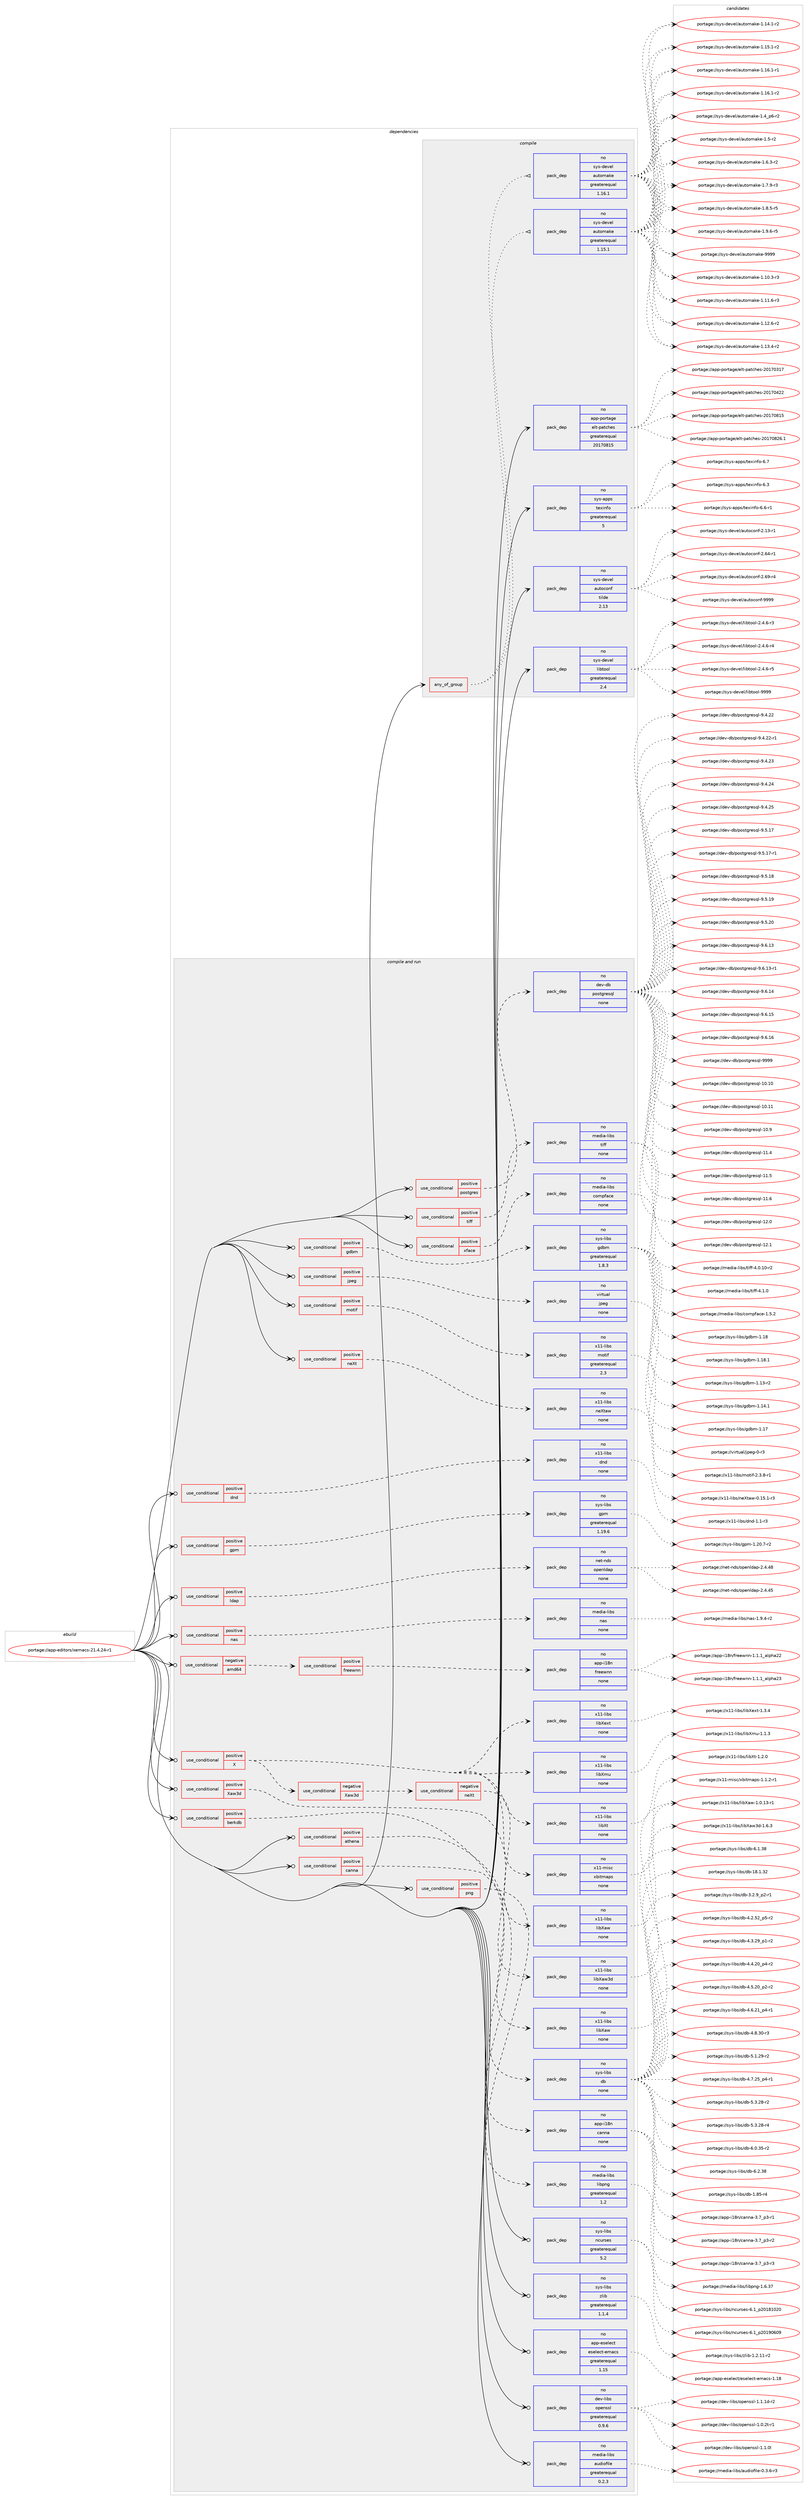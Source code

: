 digraph prolog {

# *************
# Graph options
# *************

newrank=true;
concentrate=true;
compound=true;
graph [rankdir=LR,fontname=Helvetica,fontsize=10,ranksep=1.5];#, ranksep=2.5, nodesep=0.2];
edge  [arrowhead=vee];
node  [fontname=Helvetica,fontsize=10];

# **********
# The ebuild
# **********

subgraph cluster_leftcol {
color=gray;
rank=same;
label=<<i>ebuild</i>>;
id [label="portage://app-editors/xemacs-21.4.24-r1", color=red, width=4, href="../app-editors/xemacs-21.4.24-r1.svg"];
}

# ****************
# The dependencies
# ****************

subgraph cluster_midcol {
color=gray;
label=<<i>dependencies</i>>;
subgraph cluster_compile {
fillcolor="#eeeeee";
style=filled;
label=<<i>compile</i>>;
subgraph any330 {
dependency18071 [label=<<TABLE BORDER="0" CELLBORDER="1" CELLSPACING="0" CELLPADDING="4"><TR><TD CELLPADDING="10">any_of_group</TD></TR></TABLE>>, shape=none, color=red];subgraph pack13273 {
dependency18072 [label=<<TABLE BORDER="0" CELLBORDER="1" CELLSPACING="0" CELLPADDING="4" WIDTH="220"><TR><TD ROWSPAN="6" CELLPADDING="30">pack_dep</TD></TR><TR><TD WIDTH="110">no</TD></TR><TR><TD>sys-devel</TD></TR><TR><TD>automake</TD></TR><TR><TD>greaterequal</TD></TR><TR><TD>1.16.1</TD></TR></TABLE>>, shape=none, color=blue];
}
dependency18071:e -> dependency18072:w [weight=20,style="dotted",arrowhead="oinv"];
subgraph pack13274 {
dependency18073 [label=<<TABLE BORDER="0" CELLBORDER="1" CELLSPACING="0" CELLPADDING="4" WIDTH="220"><TR><TD ROWSPAN="6" CELLPADDING="30">pack_dep</TD></TR><TR><TD WIDTH="110">no</TD></TR><TR><TD>sys-devel</TD></TR><TR><TD>automake</TD></TR><TR><TD>greaterequal</TD></TR><TR><TD>1.15.1</TD></TR></TABLE>>, shape=none, color=blue];
}
dependency18071:e -> dependency18073:w [weight=20,style="dotted",arrowhead="oinv"];
}
id:e -> dependency18071:w [weight=20,style="solid",arrowhead="vee"];
subgraph pack13275 {
dependency18074 [label=<<TABLE BORDER="0" CELLBORDER="1" CELLSPACING="0" CELLPADDING="4" WIDTH="220"><TR><TD ROWSPAN="6" CELLPADDING="30">pack_dep</TD></TR><TR><TD WIDTH="110">no</TD></TR><TR><TD>app-portage</TD></TR><TR><TD>elt-patches</TD></TR><TR><TD>greaterequal</TD></TR><TR><TD>20170815</TD></TR></TABLE>>, shape=none, color=blue];
}
id:e -> dependency18074:w [weight=20,style="solid",arrowhead="vee"];
subgraph pack13276 {
dependency18075 [label=<<TABLE BORDER="0" CELLBORDER="1" CELLSPACING="0" CELLPADDING="4" WIDTH="220"><TR><TD ROWSPAN="6" CELLPADDING="30">pack_dep</TD></TR><TR><TD WIDTH="110">no</TD></TR><TR><TD>sys-apps</TD></TR><TR><TD>texinfo</TD></TR><TR><TD>greaterequal</TD></TR><TR><TD>5</TD></TR></TABLE>>, shape=none, color=blue];
}
id:e -> dependency18075:w [weight=20,style="solid",arrowhead="vee"];
subgraph pack13277 {
dependency18076 [label=<<TABLE BORDER="0" CELLBORDER="1" CELLSPACING="0" CELLPADDING="4" WIDTH="220"><TR><TD ROWSPAN="6" CELLPADDING="30">pack_dep</TD></TR><TR><TD WIDTH="110">no</TD></TR><TR><TD>sys-devel</TD></TR><TR><TD>autoconf</TD></TR><TR><TD>tilde</TD></TR><TR><TD>2.13</TD></TR></TABLE>>, shape=none, color=blue];
}
id:e -> dependency18076:w [weight=20,style="solid",arrowhead="vee"];
subgraph pack13278 {
dependency18077 [label=<<TABLE BORDER="0" CELLBORDER="1" CELLSPACING="0" CELLPADDING="4" WIDTH="220"><TR><TD ROWSPAN="6" CELLPADDING="30">pack_dep</TD></TR><TR><TD WIDTH="110">no</TD></TR><TR><TD>sys-devel</TD></TR><TR><TD>libtool</TD></TR><TR><TD>greaterequal</TD></TR><TR><TD>2.4</TD></TR></TABLE>>, shape=none, color=blue];
}
id:e -> dependency18077:w [weight=20,style="solid",arrowhead="vee"];
}
subgraph cluster_compileandrun {
fillcolor="#eeeeee";
style=filled;
label=<<i>compile and run</i>>;
subgraph cond4462 {
dependency18078 [label=<<TABLE BORDER="0" CELLBORDER="1" CELLSPACING="0" CELLPADDING="4"><TR><TD ROWSPAN="3" CELLPADDING="10">use_conditional</TD></TR><TR><TD>negative</TD></TR><TR><TD>amd64</TD></TR></TABLE>>, shape=none, color=red];
subgraph cond4463 {
dependency18079 [label=<<TABLE BORDER="0" CELLBORDER="1" CELLSPACING="0" CELLPADDING="4"><TR><TD ROWSPAN="3" CELLPADDING="10">use_conditional</TD></TR><TR><TD>positive</TD></TR><TR><TD>freewnn</TD></TR></TABLE>>, shape=none, color=red];
subgraph pack13279 {
dependency18080 [label=<<TABLE BORDER="0" CELLBORDER="1" CELLSPACING="0" CELLPADDING="4" WIDTH="220"><TR><TD ROWSPAN="6" CELLPADDING="30">pack_dep</TD></TR><TR><TD WIDTH="110">no</TD></TR><TR><TD>app-i18n</TD></TR><TR><TD>freewnn</TD></TR><TR><TD>none</TD></TR><TR><TD></TD></TR></TABLE>>, shape=none, color=blue];
}
dependency18079:e -> dependency18080:w [weight=20,style="dashed",arrowhead="vee"];
}
dependency18078:e -> dependency18079:w [weight=20,style="dashed",arrowhead="vee"];
}
id:e -> dependency18078:w [weight=20,style="solid",arrowhead="odotvee"];
subgraph cond4464 {
dependency18081 [label=<<TABLE BORDER="0" CELLBORDER="1" CELLSPACING="0" CELLPADDING="4"><TR><TD ROWSPAN="3" CELLPADDING="10">use_conditional</TD></TR><TR><TD>positive</TD></TR><TR><TD>X</TD></TR></TABLE>>, shape=none, color=red];
subgraph pack13280 {
dependency18082 [label=<<TABLE BORDER="0" CELLBORDER="1" CELLSPACING="0" CELLPADDING="4" WIDTH="220"><TR><TD ROWSPAN="6" CELLPADDING="30">pack_dep</TD></TR><TR><TD WIDTH="110">no</TD></TR><TR><TD>x11-libs</TD></TR><TR><TD>libXt</TD></TR><TR><TD>none</TD></TR><TR><TD></TD></TR></TABLE>>, shape=none, color=blue];
}
dependency18081:e -> dependency18082:w [weight=20,style="dashed",arrowhead="vee"];
subgraph pack13281 {
dependency18083 [label=<<TABLE BORDER="0" CELLBORDER="1" CELLSPACING="0" CELLPADDING="4" WIDTH="220"><TR><TD ROWSPAN="6" CELLPADDING="30">pack_dep</TD></TR><TR><TD WIDTH="110">no</TD></TR><TR><TD>x11-libs</TD></TR><TR><TD>libXmu</TD></TR><TR><TD>none</TD></TR><TR><TD></TD></TR></TABLE>>, shape=none, color=blue];
}
dependency18081:e -> dependency18083:w [weight=20,style="dashed",arrowhead="vee"];
subgraph pack13282 {
dependency18084 [label=<<TABLE BORDER="0" CELLBORDER="1" CELLSPACING="0" CELLPADDING="4" WIDTH="220"><TR><TD ROWSPAN="6" CELLPADDING="30">pack_dep</TD></TR><TR><TD WIDTH="110">no</TD></TR><TR><TD>x11-libs</TD></TR><TR><TD>libXext</TD></TR><TR><TD>none</TD></TR><TR><TD></TD></TR></TABLE>>, shape=none, color=blue];
}
dependency18081:e -> dependency18084:w [weight=20,style="dashed",arrowhead="vee"];
subgraph pack13283 {
dependency18085 [label=<<TABLE BORDER="0" CELLBORDER="1" CELLSPACING="0" CELLPADDING="4" WIDTH="220"><TR><TD ROWSPAN="6" CELLPADDING="30">pack_dep</TD></TR><TR><TD WIDTH="110">no</TD></TR><TR><TD>x11-misc</TD></TR><TR><TD>xbitmaps</TD></TR><TR><TD>none</TD></TR><TR><TD></TD></TR></TABLE>>, shape=none, color=blue];
}
dependency18081:e -> dependency18085:w [weight=20,style="dashed",arrowhead="vee"];
subgraph cond4465 {
dependency18086 [label=<<TABLE BORDER="0" CELLBORDER="1" CELLSPACING="0" CELLPADDING="4"><TR><TD ROWSPAN="3" CELLPADDING="10">use_conditional</TD></TR><TR><TD>negative</TD></TR><TR><TD>Xaw3d</TD></TR></TABLE>>, shape=none, color=red];
subgraph cond4466 {
dependency18087 [label=<<TABLE BORDER="0" CELLBORDER="1" CELLSPACING="0" CELLPADDING="4"><TR><TD ROWSPAN="3" CELLPADDING="10">use_conditional</TD></TR><TR><TD>negative</TD></TR><TR><TD>neXt</TD></TR></TABLE>>, shape=none, color=red];
subgraph pack13284 {
dependency18088 [label=<<TABLE BORDER="0" CELLBORDER="1" CELLSPACING="0" CELLPADDING="4" WIDTH="220"><TR><TD ROWSPAN="6" CELLPADDING="30">pack_dep</TD></TR><TR><TD WIDTH="110">no</TD></TR><TR><TD>x11-libs</TD></TR><TR><TD>libXaw</TD></TR><TR><TD>none</TD></TR><TR><TD></TD></TR></TABLE>>, shape=none, color=blue];
}
dependency18087:e -> dependency18088:w [weight=20,style="dashed",arrowhead="vee"];
}
dependency18086:e -> dependency18087:w [weight=20,style="dashed",arrowhead="vee"];
}
dependency18081:e -> dependency18086:w [weight=20,style="dashed",arrowhead="vee"];
}
id:e -> dependency18081:w [weight=20,style="solid",arrowhead="odotvee"];
subgraph cond4467 {
dependency18089 [label=<<TABLE BORDER="0" CELLBORDER="1" CELLSPACING="0" CELLPADDING="4"><TR><TD ROWSPAN="3" CELLPADDING="10">use_conditional</TD></TR><TR><TD>positive</TD></TR><TR><TD>Xaw3d</TD></TR></TABLE>>, shape=none, color=red];
subgraph pack13285 {
dependency18090 [label=<<TABLE BORDER="0" CELLBORDER="1" CELLSPACING="0" CELLPADDING="4" WIDTH="220"><TR><TD ROWSPAN="6" CELLPADDING="30">pack_dep</TD></TR><TR><TD WIDTH="110">no</TD></TR><TR><TD>x11-libs</TD></TR><TR><TD>libXaw3d</TD></TR><TR><TD>none</TD></TR><TR><TD></TD></TR></TABLE>>, shape=none, color=blue];
}
dependency18089:e -> dependency18090:w [weight=20,style="dashed",arrowhead="vee"];
}
id:e -> dependency18089:w [weight=20,style="solid",arrowhead="odotvee"];
subgraph cond4468 {
dependency18091 [label=<<TABLE BORDER="0" CELLBORDER="1" CELLSPACING="0" CELLPADDING="4"><TR><TD ROWSPAN="3" CELLPADDING="10">use_conditional</TD></TR><TR><TD>positive</TD></TR><TR><TD>athena</TD></TR></TABLE>>, shape=none, color=red];
subgraph pack13286 {
dependency18092 [label=<<TABLE BORDER="0" CELLBORDER="1" CELLSPACING="0" CELLPADDING="4" WIDTH="220"><TR><TD ROWSPAN="6" CELLPADDING="30">pack_dep</TD></TR><TR><TD WIDTH="110">no</TD></TR><TR><TD>x11-libs</TD></TR><TR><TD>libXaw</TD></TR><TR><TD>none</TD></TR><TR><TD></TD></TR></TABLE>>, shape=none, color=blue];
}
dependency18091:e -> dependency18092:w [weight=20,style="dashed",arrowhead="vee"];
}
id:e -> dependency18091:w [weight=20,style="solid",arrowhead="odotvee"];
subgraph cond4469 {
dependency18093 [label=<<TABLE BORDER="0" CELLBORDER="1" CELLSPACING="0" CELLPADDING="4"><TR><TD ROWSPAN="3" CELLPADDING="10">use_conditional</TD></TR><TR><TD>positive</TD></TR><TR><TD>berkdb</TD></TR></TABLE>>, shape=none, color=red];
subgraph pack13287 {
dependency18094 [label=<<TABLE BORDER="0" CELLBORDER="1" CELLSPACING="0" CELLPADDING="4" WIDTH="220"><TR><TD ROWSPAN="6" CELLPADDING="30">pack_dep</TD></TR><TR><TD WIDTH="110">no</TD></TR><TR><TD>sys-libs</TD></TR><TR><TD>db</TD></TR><TR><TD>none</TD></TR><TR><TD></TD></TR></TABLE>>, shape=none, color=blue];
}
dependency18093:e -> dependency18094:w [weight=20,style="dashed",arrowhead="vee"];
}
id:e -> dependency18093:w [weight=20,style="solid",arrowhead="odotvee"];
subgraph cond4470 {
dependency18095 [label=<<TABLE BORDER="0" CELLBORDER="1" CELLSPACING="0" CELLPADDING="4"><TR><TD ROWSPAN="3" CELLPADDING="10">use_conditional</TD></TR><TR><TD>positive</TD></TR><TR><TD>canna</TD></TR></TABLE>>, shape=none, color=red];
subgraph pack13288 {
dependency18096 [label=<<TABLE BORDER="0" CELLBORDER="1" CELLSPACING="0" CELLPADDING="4" WIDTH="220"><TR><TD ROWSPAN="6" CELLPADDING="30">pack_dep</TD></TR><TR><TD WIDTH="110">no</TD></TR><TR><TD>app-i18n</TD></TR><TR><TD>canna</TD></TR><TR><TD>none</TD></TR><TR><TD></TD></TR></TABLE>>, shape=none, color=blue];
}
dependency18095:e -> dependency18096:w [weight=20,style="dashed",arrowhead="vee"];
}
id:e -> dependency18095:w [weight=20,style="solid",arrowhead="odotvee"];
subgraph cond4471 {
dependency18097 [label=<<TABLE BORDER="0" CELLBORDER="1" CELLSPACING="0" CELLPADDING="4"><TR><TD ROWSPAN="3" CELLPADDING="10">use_conditional</TD></TR><TR><TD>positive</TD></TR><TR><TD>dnd</TD></TR></TABLE>>, shape=none, color=red];
subgraph pack13289 {
dependency18098 [label=<<TABLE BORDER="0" CELLBORDER="1" CELLSPACING="0" CELLPADDING="4" WIDTH="220"><TR><TD ROWSPAN="6" CELLPADDING="30">pack_dep</TD></TR><TR><TD WIDTH="110">no</TD></TR><TR><TD>x11-libs</TD></TR><TR><TD>dnd</TD></TR><TR><TD>none</TD></TR><TR><TD></TD></TR></TABLE>>, shape=none, color=blue];
}
dependency18097:e -> dependency18098:w [weight=20,style="dashed",arrowhead="vee"];
}
id:e -> dependency18097:w [weight=20,style="solid",arrowhead="odotvee"];
subgraph cond4472 {
dependency18099 [label=<<TABLE BORDER="0" CELLBORDER="1" CELLSPACING="0" CELLPADDING="4"><TR><TD ROWSPAN="3" CELLPADDING="10">use_conditional</TD></TR><TR><TD>positive</TD></TR><TR><TD>gdbm</TD></TR></TABLE>>, shape=none, color=red];
subgraph pack13290 {
dependency18100 [label=<<TABLE BORDER="0" CELLBORDER="1" CELLSPACING="0" CELLPADDING="4" WIDTH="220"><TR><TD ROWSPAN="6" CELLPADDING="30">pack_dep</TD></TR><TR><TD WIDTH="110">no</TD></TR><TR><TD>sys-libs</TD></TR><TR><TD>gdbm</TD></TR><TR><TD>greaterequal</TD></TR><TR><TD>1.8.3</TD></TR></TABLE>>, shape=none, color=blue];
}
dependency18099:e -> dependency18100:w [weight=20,style="dashed",arrowhead="vee"];
}
id:e -> dependency18099:w [weight=20,style="solid",arrowhead="odotvee"];
subgraph cond4473 {
dependency18101 [label=<<TABLE BORDER="0" CELLBORDER="1" CELLSPACING="0" CELLPADDING="4"><TR><TD ROWSPAN="3" CELLPADDING="10">use_conditional</TD></TR><TR><TD>positive</TD></TR><TR><TD>gpm</TD></TR></TABLE>>, shape=none, color=red];
subgraph pack13291 {
dependency18102 [label=<<TABLE BORDER="0" CELLBORDER="1" CELLSPACING="0" CELLPADDING="4" WIDTH="220"><TR><TD ROWSPAN="6" CELLPADDING="30">pack_dep</TD></TR><TR><TD WIDTH="110">no</TD></TR><TR><TD>sys-libs</TD></TR><TR><TD>gpm</TD></TR><TR><TD>greaterequal</TD></TR><TR><TD>1.19.6</TD></TR></TABLE>>, shape=none, color=blue];
}
dependency18101:e -> dependency18102:w [weight=20,style="dashed",arrowhead="vee"];
}
id:e -> dependency18101:w [weight=20,style="solid",arrowhead="odotvee"];
subgraph cond4474 {
dependency18103 [label=<<TABLE BORDER="0" CELLBORDER="1" CELLSPACING="0" CELLPADDING="4"><TR><TD ROWSPAN="3" CELLPADDING="10">use_conditional</TD></TR><TR><TD>positive</TD></TR><TR><TD>jpeg</TD></TR></TABLE>>, shape=none, color=red];
subgraph pack13292 {
dependency18104 [label=<<TABLE BORDER="0" CELLBORDER="1" CELLSPACING="0" CELLPADDING="4" WIDTH="220"><TR><TD ROWSPAN="6" CELLPADDING="30">pack_dep</TD></TR><TR><TD WIDTH="110">no</TD></TR><TR><TD>virtual</TD></TR><TR><TD>jpeg</TD></TR><TR><TD>none</TD></TR><TR><TD></TD></TR></TABLE>>, shape=none, color=blue];
}
dependency18103:e -> dependency18104:w [weight=20,style="dashed",arrowhead="vee"];
}
id:e -> dependency18103:w [weight=20,style="solid",arrowhead="odotvee"];
subgraph cond4475 {
dependency18105 [label=<<TABLE BORDER="0" CELLBORDER="1" CELLSPACING="0" CELLPADDING="4"><TR><TD ROWSPAN="3" CELLPADDING="10">use_conditional</TD></TR><TR><TD>positive</TD></TR><TR><TD>ldap</TD></TR></TABLE>>, shape=none, color=red];
subgraph pack13293 {
dependency18106 [label=<<TABLE BORDER="0" CELLBORDER="1" CELLSPACING="0" CELLPADDING="4" WIDTH="220"><TR><TD ROWSPAN="6" CELLPADDING="30">pack_dep</TD></TR><TR><TD WIDTH="110">no</TD></TR><TR><TD>net-nds</TD></TR><TR><TD>openldap</TD></TR><TR><TD>none</TD></TR><TR><TD></TD></TR></TABLE>>, shape=none, color=blue];
}
dependency18105:e -> dependency18106:w [weight=20,style="dashed",arrowhead="vee"];
}
id:e -> dependency18105:w [weight=20,style="solid",arrowhead="odotvee"];
subgraph cond4476 {
dependency18107 [label=<<TABLE BORDER="0" CELLBORDER="1" CELLSPACING="0" CELLPADDING="4"><TR><TD ROWSPAN="3" CELLPADDING="10">use_conditional</TD></TR><TR><TD>positive</TD></TR><TR><TD>motif</TD></TR></TABLE>>, shape=none, color=red];
subgraph pack13294 {
dependency18108 [label=<<TABLE BORDER="0" CELLBORDER="1" CELLSPACING="0" CELLPADDING="4" WIDTH="220"><TR><TD ROWSPAN="6" CELLPADDING="30">pack_dep</TD></TR><TR><TD WIDTH="110">no</TD></TR><TR><TD>x11-libs</TD></TR><TR><TD>motif</TD></TR><TR><TD>greaterequal</TD></TR><TR><TD>2.3</TD></TR></TABLE>>, shape=none, color=blue];
}
dependency18107:e -> dependency18108:w [weight=20,style="dashed",arrowhead="vee"];
}
id:e -> dependency18107:w [weight=20,style="solid",arrowhead="odotvee"];
subgraph cond4477 {
dependency18109 [label=<<TABLE BORDER="0" CELLBORDER="1" CELLSPACING="0" CELLPADDING="4"><TR><TD ROWSPAN="3" CELLPADDING="10">use_conditional</TD></TR><TR><TD>positive</TD></TR><TR><TD>nas</TD></TR></TABLE>>, shape=none, color=red];
subgraph pack13295 {
dependency18110 [label=<<TABLE BORDER="0" CELLBORDER="1" CELLSPACING="0" CELLPADDING="4" WIDTH="220"><TR><TD ROWSPAN="6" CELLPADDING="30">pack_dep</TD></TR><TR><TD WIDTH="110">no</TD></TR><TR><TD>media-libs</TD></TR><TR><TD>nas</TD></TR><TR><TD>none</TD></TR><TR><TD></TD></TR></TABLE>>, shape=none, color=blue];
}
dependency18109:e -> dependency18110:w [weight=20,style="dashed",arrowhead="vee"];
}
id:e -> dependency18109:w [weight=20,style="solid",arrowhead="odotvee"];
subgraph cond4478 {
dependency18111 [label=<<TABLE BORDER="0" CELLBORDER="1" CELLSPACING="0" CELLPADDING="4"><TR><TD ROWSPAN="3" CELLPADDING="10">use_conditional</TD></TR><TR><TD>positive</TD></TR><TR><TD>neXt</TD></TR></TABLE>>, shape=none, color=red];
subgraph pack13296 {
dependency18112 [label=<<TABLE BORDER="0" CELLBORDER="1" CELLSPACING="0" CELLPADDING="4" WIDTH="220"><TR><TD ROWSPAN="6" CELLPADDING="30">pack_dep</TD></TR><TR><TD WIDTH="110">no</TD></TR><TR><TD>x11-libs</TD></TR><TR><TD>neXtaw</TD></TR><TR><TD>none</TD></TR><TR><TD></TD></TR></TABLE>>, shape=none, color=blue];
}
dependency18111:e -> dependency18112:w [weight=20,style="dashed",arrowhead="vee"];
}
id:e -> dependency18111:w [weight=20,style="solid",arrowhead="odotvee"];
subgraph cond4479 {
dependency18113 [label=<<TABLE BORDER="0" CELLBORDER="1" CELLSPACING="0" CELLPADDING="4"><TR><TD ROWSPAN="3" CELLPADDING="10">use_conditional</TD></TR><TR><TD>positive</TD></TR><TR><TD>png</TD></TR></TABLE>>, shape=none, color=red];
subgraph pack13297 {
dependency18114 [label=<<TABLE BORDER="0" CELLBORDER="1" CELLSPACING="0" CELLPADDING="4" WIDTH="220"><TR><TD ROWSPAN="6" CELLPADDING="30">pack_dep</TD></TR><TR><TD WIDTH="110">no</TD></TR><TR><TD>media-libs</TD></TR><TR><TD>libpng</TD></TR><TR><TD>greaterequal</TD></TR><TR><TD>1.2</TD></TR></TABLE>>, shape=none, color=blue];
}
dependency18113:e -> dependency18114:w [weight=20,style="dashed",arrowhead="vee"];
}
id:e -> dependency18113:w [weight=20,style="solid",arrowhead="odotvee"];
subgraph cond4480 {
dependency18115 [label=<<TABLE BORDER="0" CELLBORDER="1" CELLSPACING="0" CELLPADDING="4"><TR><TD ROWSPAN="3" CELLPADDING="10">use_conditional</TD></TR><TR><TD>positive</TD></TR><TR><TD>postgres</TD></TR></TABLE>>, shape=none, color=red];
subgraph pack13298 {
dependency18116 [label=<<TABLE BORDER="0" CELLBORDER="1" CELLSPACING="0" CELLPADDING="4" WIDTH="220"><TR><TD ROWSPAN="6" CELLPADDING="30">pack_dep</TD></TR><TR><TD WIDTH="110">no</TD></TR><TR><TD>dev-db</TD></TR><TR><TD>postgresql</TD></TR><TR><TD>none</TD></TR><TR><TD></TD></TR></TABLE>>, shape=none, color=blue];
}
dependency18115:e -> dependency18116:w [weight=20,style="dashed",arrowhead="vee"];
}
id:e -> dependency18115:w [weight=20,style="solid",arrowhead="odotvee"];
subgraph cond4481 {
dependency18117 [label=<<TABLE BORDER="0" CELLBORDER="1" CELLSPACING="0" CELLPADDING="4"><TR><TD ROWSPAN="3" CELLPADDING="10">use_conditional</TD></TR><TR><TD>positive</TD></TR><TR><TD>tiff</TD></TR></TABLE>>, shape=none, color=red];
subgraph pack13299 {
dependency18118 [label=<<TABLE BORDER="0" CELLBORDER="1" CELLSPACING="0" CELLPADDING="4" WIDTH="220"><TR><TD ROWSPAN="6" CELLPADDING="30">pack_dep</TD></TR><TR><TD WIDTH="110">no</TD></TR><TR><TD>media-libs</TD></TR><TR><TD>tiff</TD></TR><TR><TD>none</TD></TR><TR><TD></TD></TR></TABLE>>, shape=none, color=blue];
}
dependency18117:e -> dependency18118:w [weight=20,style="dashed",arrowhead="vee"];
}
id:e -> dependency18117:w [weight=20,style="solid",arrowhead="odotvee"];
subgraph cond4482 {
dependency18119 [label=<<TABLE BORDER="0" CELLBORDER="1" CELLSPACING="0" CELLPADDING="4"><TR><TD ROWSPAN="3" CELLPADDING="10">use_conditional</TD></TR><TR><TD>positive</TD></TR><TR><TD>xface</TD></TR></TABLE>>, shape=none, color=red];
subgraph pack13300 {
dependency18120 [label=<<TABLE BORDER="0" CELLBORDER="1" CELLSPACING="0" CELLPADDING="4" WIDTH="220"><TR><TD ROWSPAN="6" CELLPADDING="30">pack_dep</TD></TR><TR><TD WIDTH="110">no</TD></TR><TR><TD>media-libs</TD></TR><TR><TD>compface</TD></TR><TR><TD>none</TD></TR><TR><TD></TD></TR></TABLE>>, shape=none, color=blue];
}
dependency18119:e -> dependency18120:w [weight=20,style="dashed",arrowhead="vee"];
}
id:e -> dependency18119:w [weight=20,style="solid",arrowhead="odotvee"];
subgraph pack13301 {
dependency18121 [label=<<TABLE BORDER="0" CELLBORDER="1" CELLSPACING="0" CELLPADDING="4" WIDTH="220"><TR><TD ROWSPAN="6" CELLPADDING="30">pack_dep</TD></TR><TR><TD WIDTH="110">no</TD></TR><TR><TD>app-eselect</TD></TR><TR><TD>eselect-emacs</TD></TR><TR><TD>greaterequal</TD></TR><TR><TD>1.15</TD></TR></TABLE>>, shape=none, color=blue];
}
id:e -> dependency18121:w [weight=20,style="solid",arrowhead="odotvee"];
subgraph pack13302 {
dependency18122 [label=<<TABLE BORDER="0" CELLBORDER="1" CELLSPACING="0" CELLPADDING="4" WIDTH="220"><TR><TD ROWSPAN="6" CELLPADDING="30">pack_dep</TD></TR><TR><TD WIDTH="110">no</TD></TR><TR><TD>dev-libs</TD></TR><TR><TD>openssl</TD></TR><TR><TD>greaterequal</TD></TR><TR><TD>0.9.6</TD></TR></TABLE>>, shape=none, color=blue];
}
id:e -> dependency18122:w [weight=20,style="solid",arrowhead="odotvee"];
subgraph pack13303 {
dependency18123 [label=<<TABLE BORDER="0" CELLBORDER="1" CELLSPACING="0" CELLPADDING="4" WIDTH="220"><TR><TD ROWSPAN="6" CELLPADDING="30">pack_dep</TD></TR><TR><TD WIDTH="110">no</TD></TR><TR><TD>media-libs</TD></TR><TR><TD>audiofile</TD></TR><TR><TD>greaterequal</TD></TR><TR><TD>0.2.3</TD></TR></TABLE>>, shape=none, color=blue];
}
id:e -> dependency18123:w [weight=20,style="solid",arrowhead="odotvee"];
subgraph pack13304 {
dependency18124 [label=<<TABLE BORDER="0" CELLBORDER="1" CELLSPACING="0" CELLPADDING="4" WIDTH="220"><TR><TD ROWSPAN="6" CELLPADDING="30">pack_dep</TD></TR><TR><TD WIDTH="110">no</TD></TR><TR><TD>sys-libs</TD></TR><TR><TD>ncurses</TD></TR><TR><TD>greaterequal</TD></TR><TR><TD>5.2</TD></TR></TABLE>>, shape=none, color=blue];
}
id:e -> dependency18124:w [weight=20,style="solid",arrowhead="odotvee"];
subgraph pack13305 {
dependency18125 [label=<<TABLE BORDER="0" CELLBORDER="1" CELLSPACING="0" CELLPADDING="4" WIDTH="220"><TR><TD ROWSPAN="6" CELLPADDING="30">pack_dep</TD></TR><TR><TD WIDTH="110">no</TD></TR><TR><TD>sys-libs</TD></TR><TR><TD>zlib</TD></TR><TR><TD>greaterequal</TD></TR><TR><TD>1.1.4</TD></TR></TABLE>>, shape=none, color=blue];
}
id:e -> dependency18125:w [weight=20,style="solid",arrowhead="odotvee"];
}
subgraph cluster_run {
fillcolor="#eeeeee";
style=filled;
label=<<i>run</i>>;
}
}

# **************
# The candidates
# **************

subgraph cluster_choices {
rank=same;
color=gray;
label=<<i>candidates</i>>;

subgraph choice13273 {
color=black;
nodesep=1;
choiceportage11512111545100101118101108479711711611110997107101454946494846514511451 [label="portage://sys-devel/automake-1.10.3-r3", color=red, width=4,href="../sys-devel/automake-1.10.3-r3.svg"];
choiceportage11512111545100101118101108479711711611110997107101454946494946544511451 [label="portage://sys-devel/automake-1.11.6-r3", color=red, width=4,href="../sys-devel/automake-1.11.6-r3.svg"];
choiceportage11512111545100101118101108479711711611110997107101454946495046544511450 [label="portage://sys-devel/automake-1.12.6-r2", color=red, width=4,href="../sys-devel/automake-1.12.6-r2.svg"];
choiceportage11512111545100101118101108479711711611110997107101454946495146524511450 [label="portage://sys-devel/automake-1.13.4-r2", color=red, width=4,href="../sys-devel/automake-1.13.4-r2.svg"];
choiceportage11512111545100101118101108479711711611110997107101454946495246494511450 [label="portage://sys-devel/automake-1.14.1-r2", color=red, width=4,href="../sys-devel/automake-1.14.1-r2.svg"];
choiceportage11512111545100101118101108479711711611110997107101454946495346494511450 [label="portage://sys-devel/automake-1.15.1-r2", color=red, width=4,href="../sys-devel/automake-1.15.1-r2.svg"];
choiceportage11512111545100101118101108479711711611110997107101454946495446494511449 [label="portage://sys-devel/automake-1.16.1-r1", color=red, width=4,href="../sys-devel/automake-1.16.1-r1.svg"];
choiceportage11512111545100101118101108479711711611110997107101454946495446494511450 [label="portage://sys-devel/automake-1.16.1-r2", color=red, width=4,href="../sys-devel/automake-1.16.1-r2.svg"];
choiceportage115121115451001011181011084797117116111109971071014549465295112544511450 [label="portage://sys-devel/automake-1.4_p6-r2", color=red, width=4,href="../sys-devel/automake-1.4_p6-r2.svg"];
choiceportage11512111545100101118101108479711711611110997107101454946534511450 [label="portage://sys-devel/automake-1.5-r2", color=red, width=4,href="../sys-devel/automake-1.5-r2.svg"];
choiceportage115121115451001011181011084797117116111109971071014549465446514511450 [label="portage://sys-devel/automake-1.6.3-r2", color=red, width=4,href="../sys-devel/automake-1.6.3-r2.svg"];
choiceportage115121115451001011181011084797117116111109971071014549465546574511451 [label="portage://sys-devel/automake-1.7.9-r3", color=red, width=4,href="../sys-devel/automake-1.7.9-r3.svg"];
choiceportage115121115451001011181011084797117116111109971071014549465646534511453 [label="portage://sys-devel/automake-1.8.5-r5", color=red, width=4,href="../sys-devel/automake-1.8.5-r5.svg"];
choiceportage115121115451001011181011084797117116111109971071014549465746544511453 [label="portage://sys-devel/automake-1.9.6-r5", color=red, width=4,href="../sys-devel/automake-1.9.6-r5.svg"];
choiceportage115121115451001011181011084797117116111109971071014557575757 [label="portage://sys-devel/automake-9999", color=red, width=4,href="../sys-devel/automake-9999.svg"];
dependency18072:e -> choiceportage11512111545100101118101108479711711611110997107101454946494846514511451:w [style=dotted,weight="100"];
dependency18072:e -> choiceportage11512111545100101118101108479711711611110997107101454946494946544511451:w [style=dotted,weight="100"];
dependency18072:e -> choiceportage11512111545100101118101108479711711611110997107101454946495046544511450:w [style=dotted,weight="100"];
dependency18072:e -> choiceportage11512111545100101118101108479711711611110997107101454946495146524511450:w [style=dotted,weight="100"];
dependency18072:e -> choiceportage11512111545100101118101108479711711611110997107101454946495246494511450:w [style=dotted,weight="100"];
dependency18072:e -> choiceportage11512111545100101118101108479711711611110997107101454946495346494511450:w [style=dotted,weight="100"];
dependency18072:e -> choiceportage11512111545100101118101108479711711611110997107101454946495446494511449:w [style=dotted,weight="100"];
dependency18072:e -> choiceportage11512111545100101118101108479711711611110997107101454946495446494511450:w [style=dotted,weight="100"];
dependency18072:e -> choiceportage115121115451001011181011084797117116111109971071014549465295112544511450:w [style=dotted,weight="100"];
dependency18072:e -> choiceportage11512111545100101118101108479711711611110997107101454946534511450:w [style=dotted,weight="100"];
dependency18072:e -> choiceportage115121115451001011181011084797117116111109971071014549465446514511450:w [style=dotted,weight="100"];
dependency18072:e -> choiceportage115121115451001011181011084797117116111109971071014549465546574511451:w [style=dotted,weight="100"];
dependency18072:e -> choiceportage115121115451001011181011084797117116111109971071014549465646534511453:w [style=dotted,weight="100"];
dependency18072:e -> choiceportage115121115451001011181011084797117116111109971071014549465746544511453:w [style=dotted,weight="100"];
dependency18072:e -> choiceportage115121115451001011181011084797117116111109971071014557575757:w [style=dotted,weight="100"];
}
subgraph choice13274 {
color=black;
nodesep=1;
choiceportage11512111545100101118101108479711711611110997107101454946494846514511451 [label="portage://sys-devel/automake-1.10.3-r3", color=red, width=4,href="../sys-devel/automake-1.10.3-r3.svg"];
choiceportage11512111545100101118101108479711711611110997107101454946494946544511451 [label="portage://sys-devel/automake-1.11.6-r3", color=red, width=4,href="../sys-devel/automake-1.11.6-r3.svg"];
choiceportage11512111545100101118101108479711711611110997107101454946495046544511450 [label="portage://sys-devel/automake-1.12.6-r2", color=red, width=4,href="../sys-devel/automake-1.12.6-r2.svg"];
choiceportage11512111545100101118101108479711711611110997107101454946495146524511450 [label="portage://sys-devel/automake-1.13.4-r2", color=red, width=4,href="../sys-devel/automake-1.13.4-r2.svg"];
choiceportage11512111545100101118101108479711711611110997107101454946495246494511450 [label="portage://sys-devel/automake-1.14.1-r2", color=red, width=4,href="../sys-devel/automake-1.14.1-r2.svg"];
choiceportage11512111545100101118101108479711711611110997107101454946495346494511450 [label="portage://sys-devel/automake-1.15.1-r2", color=red, width=4,href="../sys-devel/automake-1.15.1-r2.svg"];
choiceportage11512111545100101118101108479711711611110997107101454946495446494511449 [label="portage://sys-devel/automake-1.16.1-r1", color=red, width=4,href="../sys-devel/automake-1.16.1-r1.svg"];
choiceportage11512111545100101118101108479711711611110997107101454946495446494511450 [label="portage://sys-devel/automake-1.16.1-r2", color=red, width=4,href="../sys-devel/automake-1.16.1-r2.svg"];
choiceportage115121115451001011181011084797117116111109971071014549465295112544511450 [label="portage://sys-devel/automake-1.4_p6-r2", color=red, width=4,href="../sys-devel/automake-1.4_p6-r2.svg"];
choiceportage11512111545100101118101108479711711611110997107101454946534511450 [label="portage://sys-devel/automake-1.5-r2", color=red, width=4,href="../sys-devel/automake-1.5-r2.svg"];
choiceportage115121115451001011181011084797117116111109971071014549465446514511450 [label="portage://sys-devel/automake-1.6.3-r2", color=red, width=4,href="../sys-devel/automake-1.6.3-r2.svg"];
choiceportage115121115451001011181011084797117116111109971071014549465546574511451 [label="portage://sys-devel/automake-1.7.9-r3", color=red, width=4,href="../sys-devel/automake-1.7.9-r3.svg"];
choiceportage115121115451001011181011084797117116111109971071014549465646534511453 [label="portage://sys-devel/automake-1.8.5-r5", color=red, width=4,href="../sys-devel/automake-1.8.5-r5.svg"];
choiceportage115121115451001011181011084797117116111109971071014549465746544511453 [label="portage://sys-devel/automake-1.9.6-r5", color=red, width=4,href="../sys-devel/automake-1.9.6-r5.svg"];
choiceportage115121115451001011181011084797117116111109971071014557575757 [label="portage://sys-devel/automake-9999", color=red, width=4,href="../sys-devel/automake-9999.svg"];
dependency18073:e -> choiceportage11512111545100101118101108479711711611110997107101454946494846514511451:w [style=dotted,weight="100"];
dependency18073:e -> choiceportage11512111545100101118101108479711711611110997107101454946494946544511451:w [style=dotted,weight="100"];
dependency18073:e -> choiceportage11512111545100101118101108479711711611110997107101454946495046544511450:w [style=dotted,weight="100"];
dependency18073:e -> choiceportage11512111545100101118101108479711711611110997107101454946495146524511450:w [style=dotted,weight="100"];
dependency18073:e -> choiceportage11512111545100101118101108479711711611110997107101454946495246494511450:w [style=dotted,weight="100"];
dependency18073:e -> choiceportage11512111545100101118101108479711711611110997107101454946495346494511450:w [style=dotted,weight="100"];
dependency18073:e -> choiceportage11512111545100101118101108479711711611110997107101454946495446494511449:w [style=dotted,weight="100"];
dependency18073:e -> choiceportage11512111545100101118101108479711711611110997107101454946495446494511450:w [style=dotted,weight="100"];
dependency18073:e -> choiceportage115121115451001011181011084797117116111109971071014549465295112544511450:w [style=dotted,weight="100"];
dependency18073:e -> choiceportage11512111545100101118101108479711711611110997107101454946534511450:w [style=dotted,weight="100"];
dependency18073:e -> choiceportage115121115451001011181011084797117116111109971071014549465446514511450:w [style=dotted,weight="100"];
dependency18073:e -> choiceportage115121115451001011181011084797117116111109971071014549465546574511451:w [style=dotted,weight="100"];
dependency18073:e -> choiceportage115121115451001011181011084797117116111109971071014549465646534511453:w [style=dotted,weight="100"];
dependency18073:e -> choiceportage115121115451001011181011084797117116111109971071014549465746544511453:w [style=dotted,weight="100"];
dependency18073:e -> choiceportage115121115451001011181011084797117116111109971071014557575757:w [style=dotted,weight="100"];
}
subgraph choice13275 {
color=black;
nodesep=1;
choiceportage97112112451121111141169710310147101108116451129711699104101115455048495548514955 [label="portage://app-portage/elt-patches-20170317", color=red, width=4,href="../app-portage/elt-patches-20170317.svg"];
choiceportage97112112451121111141169710310147101108116451129711699104101115455048495548525050 [label="portage://app-portage/elt-patches-20170422", color=red, width=4,href="../app-portage/elt-patches-20170422.svg"];
choiceportage97112112451121111141169710310147101108116451129711699104101115455048495548564953 [label="portage://app-portage/elt-patches-20170815", color=red, width=4,href="../app-portage/elt-patches-20170815.svg"];
choiceportage971121124511211111411697103101471011081164511297116991041011154550484955485650544649 [label="portage://app-portage/elt-patches-20170826.1", color=red, width=4,href="../app-portage/elt-patches-20170826.1.svg"];
dependency18074:e -> choiceportage97112112451121111141169710310147101108116451129711699104101115455048495548514955:w [style=dotted,weight="100"];
dependency18074:e -> choiceportage97112112451121111141169710310147101108116451129711699104101115455048495548525050:w [style=dotted,weight="100"];
dependency18074:e -> choiceportage97112112451121111141169710310147101108116451129711699104101115455048495548564953:w [style=dotted,weight="100"];
dependency18074:e -> choiceportage971121124511211111411697103101471011081164511297116991041011154550484955485650544649:w [style=dotted,weight="100"];
}
subgraph choice13276 {
color=black;
nodesep=1;
choiceportage11512111545971121121154711610112010511010211145544651 [label="portage://sys-apps/texinfo-6.3", color=red, width=4,href="../sys-apps/texinfo-6.3.svg"];
choiceportage115121115459711211211547116101120105110102111455446544511449 [label="portage://sys-apps/texinfo-6.6-r1", color=red, width=4,href="../sys-apps/texinfo-6.6-r1.svg"];
choiceportage11512111545971121121154711610112010511010211145544655 [label="portage://sys-apps/texinfo-6.7", color=red, width=4,href="../sys-apps/texinfo-6.7.svg"];
dependency18075:e -> choiceportage11512111545971121121154711610112010511010211145544651:w [style=dotted,weight="100"];
dependency18075:e -> choiceportage115121115459711211211547116101120105110102111455446544511449:w [style=dotted,weight="100"];
dependency18075:e -> choiceportage11512111545971121121154711610112010511010211145544655:w [style=dotted,weight="100"];
}
subgraph choice13277 {
color=black;
nodesep=1;
choiceportage1151211154510010111810110847971171161119911111010245504649514511449 [label="portage://sys-devel/autoconf-2.13-r1", color=red, width=4,href="../sys-devel/autoconf-2.13-r1.svg"];
choiceportage1151211154510010111810110847971171161119911111010245504654524511449 [label="portage://sys-devel/autoconf-2.64-r1", color=red, width=4,href="../sys-devel/autoconf-2.64-r1.svg"];
choiceportage1151211154510010111810110847971171161119911111010245504654574511452 [label="portage://sys-devel/autoconf-2.69-r4", color=red, width=4,href="../sys-devel/autoconf-2.69-r4.svg"];
choiceportage115121115451001011181011084797117116111991111101024557575757 [label="portage://sys-devel/autoconf-9999", color=red, width=4,href="../sys-devel/autoconf-9999.svg"];
dependency18076:e -> choiceportage1151211154510010111810110847971171161119911111010245504649514511449:w [style=dotted,weight="100"];
dependency18076:e -> choiceportage1151211154510010111810110847971171161119911111010245504654524511449:w [style=dotted,weight="100"];
dependency18076:e -> choiceportage1151211154510010111810110847971171161119911111010245504654574511452:w [style=dotted,weight="100"];
dependency18076:e -> choiceportage115121115451001011181011084797117116111991111101024557575757:w [style=dotted,weight="100"];
}
subgraph choice13278 {
color=black;
nodesep=1;
choiceportage1151211154510010111810110847108105981161111111084550465246544511451 [label="portage://sys-devel/libtool-2.4.6-r3", color=red, width=4,href="../sys-devel/libtool-2.4.6-r3.svg"];
choiceportage1151211154510010111810110847108105981161111111084550465246544511452 [label="portage://sys-devel/libtool-2.4.6-r4", color=red, width=4,href="../sys-devel/libtool-2.4.6-r4.svg"];
choiceportage1151211154510010111810110847108105981161111111084550465246544511453 [label="portage://sys-devel/libtool-2.4.6-r5", color=red, width=4,href="../sys-devel/libtool-2.4.6-r5.svg"];
choiceportage1151211154510010111810110847108105981161111111084557575757 [label="portage://sys-devel/libtool-9999", color=red, width=4,href="../sys-devel/libtool-9999.svg"];
dependency18077:e -> choiceportage1151211154510010111810110847108105981161111111084550465246544511451:w [style=dotted,weight="100"];
dependency18077:e -> choiceportage1151211154510010111810110847108105981161111111084550465246544511452:w [style=dotted,weight="100"];
dependency18077:e -> choiceportage1151211154510010111810110847108105981161111111084550465246544511453:w [style=dotted,weight="100"];
dependency18077:e -> choiceportage1151211154510010111810110847108105981161111111084557575757:w [style=dotted,weight="100"];
}
subgraph choice13279 {
color=black;
nodesep=1;
choiceportage97112112451054956110471021141011011191101104549464946499597108112104975050 [label="portage://app-i18n/freewnn-1.1.1_alpha22", color=red, width=4,href="../app-i18n/freewnn-1.1.1_alpha22.svg"];
choiceportage97112112451054956110471021141011011191101104549464946499597108112104975051 [label="portage://app-i18n/freewnn-1.1.1_alpha23", color=red, width=4,href="../app-i18n/freewnn-1.1.1_alpha23.svg"];
dependency18080:e -> choiceportage97112112451054956110471021141011011191101104549464946499597108112104975050:w [style=dotted,weight="100"];
dependency18080:e -> choiceportage97112112451054956110471021141011011191101104549464946499597108112104975051:w [style=dotted,weight="100"];
}
subgraph choice13280 {
color=black;
nodesep=1;
choiceportage12049494510810598115471081059888116454946504648 [label="portage://x11-libs/libXt-1.2.0", color=red, width=4,href="../x11-libs/libXt-1.2.0.svg"];
dependency18082:e -> choiceportage12049494510810598115471081059888116454946504648:w [style=dotted,weight="100"];
}
subgraph choice13281 {
color=black;
nodesep=1;
choiceportage12049494510810598115471081059888109117454946494651 [label="portage://x11-libs/libXmu-1.1.3", color=red, width=4,href="../x11-libs/libXmu-1.1.3.svg"];
dependency18083:e -> choiceportage12049494510810598115471081059888109117454946494651:w [style=dotted,weight="100"];
}
subgraph choice13282 {
color=black;
nodesep=1;
choiceportage12049494510810598115471081059888101120116454946514652 [label="portage://x11-libs/libXext-1.3.4", color=red, width=4,href="../x11-libs/libXext-1.3.4.svg"];
dependency18084:e -> choiceportage12049494510810598115471081059888101120116454946514652:w [style=dotted,weight="100"];
}
subgraph choice13283 {
color=black;
nodesep=1;
choiceportage120494945109105115994712098105116109971121154549464946504511449 [label="portage://x11-misc/xbitmaps-1.1.2-r1", color=red, width=4,href="../x11-misc/xbitmaps-1.1.2-r1.svg"];
dependency18085:e -> choiceportage120494945109105115994712098105116109971121154549464946504511449:w [style=dotted,weight="100"];
}
subgraph choice13284 {
color=black;
nodesep=1;
choiceportage1204949451081059811547108105988897119454946484649514511449 [label="portage://x11-libs/libXaw-1.0.13-r1", color=red, width=4,href="../x11-libs/libXaw-1.0.13-r1.svg"];
dependency18088:e -> choiceportage1204949451081059811547108105988897119454946484649514511449:w [style=dotted,weight="100"];
}
subgraph choice13285 {
color=black;
nodesep=1;
choiceportage120494945108105981154710810598889711951100454946544651 [label="portage://x11-libs/libXaw3d-1.6.3", color=red, width=4,href="../x11-libs/libXaw3d-1.6.3.svg"];
dependency18090:e -> choiceportage120494945108105981154710810598889711951100454946544651:w [style=dotted,weight="100"];
}
subgraph choice13286 {
color=black;
nodesep=1;
choiceportage1204949451081059811547108105988897119454946484649514511449 [label="portage://x11-libs/libXaw-1.0.13-r1", color=red, width=4,href="../x11-libs/libXaw-1.0.13-r1.svg"];
dependency18092:e -> choiceportage1204949451081059811547108105988897119454946484649514511449:w [style=dotted,weight="100"];
}
subgraph choice13287 {
color=black;
nodesep=1;
choiceportage1151211154510810598115471009845494656534511452 [label="portage://sys-libs/db-1.85-r4", color=red, width=4,href="../sys-libs/db-1.85-r4.svg"];
choiceportage115121115451081059811547100984549564649465150 [label="portage://sys-libs/db-18.1.32", color=red, width=4,href="../sys-libs/db-18.1.32.svg"];
choiceportage1151211154510810598115471009845514650465795112504511449 [label="portage://sys-libs/db-3.2.9_p2-r1", color=red, width=4,href="../sys-libs/db-3.2.9_p2-r1.svg"];
choiceportage115121115451081059811547100984552465046535095112534511450 [label="portage://sys-libs/db-4.2.52_p5-r2", color=red, width=4,href="../sys-libs/db-4.2.52_p5-r2.svg"];
choiceportage115121115451081059811547100984552465146505795112494511450 [label="portage://sys-libs/db-4.3.29_p1-r2", color=red, width=4,href="../sys-libs/db-4.3.29_p1-r2.svg"];
choiceportage115121115451081059811547100984552465246504895112524511450 [label="portage://sys-libs/db-4.4.20_p4-r2", color=red, width=4,href="../sys-libs/db-4.4.20_p4-r2.svg"];
choiceportage115121115451081059811547100984552465346504895112504511450 [label="portage://sys-libs/db-4.5.20_p2-r2", color=red, width=4,href="../sys-libs/db-4.5.20_p2-r2.svg"];
choiceportage115121115451081059811547100984552465446504995112524511449 [label="portage://sys-libs/db-4.6.21_p4-r1", color=red, width=4,href="../sys-libs/db-4.6.21_p4-r1.svg"];
choiceportage115121115451081059811547100984552465546505395112524511449 [label="portage://sys-libs/db-4.7.25_p4-r1", color=red, width=4,href="../sys-libs/db-4.7.25_p4-r1.svg"];
choiceportage11512111545108105981154710098455246564651484511451 [label="portage://sys-libs/db-4.8.30-r3", color=red, width=4,href="../sys-libs/db-4.8.30-r3.svg"];
choiceportage11512111545108105981154710098455346494650574511450 [label="portage://sys-libs/db-5.1.29-r2", color=red, width=4,href="../sys-libs/db-5.1.29-r2.svg"];
choiceportage11512111545108105981154710098455346514650564511450 [label="portage://sys-libs/db-5.3.28-r2", color=red, width=4,href="../sys-libs/db-5.3.28-r2.svg"];
choiceportage11512111545108105981154710098455346514650564511452 [label="portage://sys-libs/db-5.3.28-r4", color=red, width=4,href="../sys-libs/db-5.3.28-r4.svg"];
choiceportage11512111545108105981154710098455446484651534511450 [label="portage://sys-libs/db-6.0.35-r2", color=red, width=4,href="../sys-libs/db-6.0.35-r2.svg"];
choiceportage1151211154510810598115471009845544649465156 [label="portage://sys-libs/db-6.1.38", color=red, width=4,href="../sys-libs/db-6.1.38.svg"];
choiceportage1151211154510810598115471009845544650465156 [label="portage://sys-libs/db-6.2.38", color=red, width=4,href="../sys-libs/db-6.2.38.svg"];
dependency18094:e -> choiceportage1151211154510810598115471009845494656534511452:w [style=dotted,weight="100"];
dependency18094:e -> choiceportage115121115451081059811547100984549564649465150:w [style=dotted,weight="100"];
dependency18094:e -> choiceportage1151211154510810598115471009845514650465795112504511449:w [style=dotted,weight="100"];
dependency18094:e -> choiceportage115121115451081059811547100984552465046535095112534511450:w [style=dotted,weight="100"];
dependency18094:e -> choiceportage115121115451081059811547100984552465146505795112494511450:w [style=dotted,weight="100"];
dependency18094:e -> choiceportage115121115451081059811547100984552465246504895112524511450:w [style=dotted,weight="100"];
dependency18094:e -> choiceportage115121115451081059811547100984552465346504895112504511450:w [style=dotted,weight="100"];
dependency18094:e -> choiceportage115121115451081059811547100984552465446504995112524511449:w [style=dotted,weight="100"];
dependency18094:e -> choiceportage115121115451081059811547100984552465546505395112524511449:w [style=dotted,weight="100"];
dependency18094:e -> choiceportage11512111545108105981154710098455246564651484511451:w [style=dotted,weight="100"];
dependency18094:e -> choiceportage11512111545108105981154710098455346494650574511450:w [style=dotted,weight="100"];
dependency18094:e -> choiceportage11512111545108105981154710098455346514650564511450:w [style=dotted,weight="100"];
dependency18094:e -> choiceportage11512111545108105981154710098455346514650564511452:w [style=dotted,weight="100"];
dependency18094:e -> choiceportage11512111545108105981154710098455446484651534511450:w [style=dotted,weight="100"];
dependency18094:e -> choiceportage1151211154510810598115471009845544649465156:w [style=dotted,weight="100"];
dependency18094:e -> choiceportage1151211154510810598115471009845544650465156:w [style=dotted,weight="100"];
}
subgraph choice13288 {
color=black;
nodesep=1;
choiceportage97112112451054956110479997110110974551465595112514511449 [label="portage://app-i18n/canna-3.7_p3-r1", color=red, width=4,href="../app-i18n/canna-3.7_p3-r1.svg"];
choiceportage97112112451054956110479997110110974551465595112514511450 [label="portage://app-i18n/canna-3.7_p3-r2", color=red, width=4,href="../app-i18n/canna-3.7_p3-r2.svg"];
choiceportage97112112451054956110479997110110974551465595112514511451 [label="portage://app-i18n/canna-3.7_p3-r3", color=red, width=4,href="../app-i18n/canna-3.7_p3-r3.svg"];
dependency18096:e -> choiceportage97112112451054956110479997110110974551465595112514511449:w [style=dotted,weight="100"];
dependency18096:e -> choiceportage97112112451054956110479997110110974551465595112514511450:w [style=dotted,weight="100"];
dependency18096:e -> choiceportage97112112451054956110479997110110974551465595112514511451:w [style=dotted,weight="100"];
}
subgraph choice13289 {
color=black;
nodesep=1;
choiceportage1204949451081059811547100110100454946494511451 [label="portage://x11-libs/dnd-1.1-r3", color=red, width=4,href="../x11-libs/dnd-1.1-r3.svg"];
dependency18098:e -> choiceportage1204949451081059811547100110100454946494511451:w [style=dotted,weight="100"];
}
subgraph choice13290 {
color=black;
nodesep=1;
choiceportage1151211154510810598115471031009810945494649514511450 [label="portage://sys-libs/gdbm-1.13-r2", color=red, width=4,href="../sys-libs/gdbm-1.13-r2.svg"];
choiceportage1151211154510810598115471031009810945494649524649 [label="portage://sys-libs/gdbm-1.14.1", color=red, width=4,href="../sys-libs/gdbm-1.14.1.svg"];
choiceportage115121115451081059811547103100981094549464955 [label="portage://sys-libs/gdbm-1.17", color=red, width=4,href="../sys-libs/gdbm-1.17.svg"];
choiceportage115121115451081059811547103100981094549464956 [label="portage://sys-libs/gdbm-1.18", color=red, width=4,href="../sys-libs/gdbm-1.18.svg"];
choiceportage1151211154510810598115471031009810945494649564649 [label="portage://sys-libs/gdbm-1.18.1", color=red, width=4,href="../sys-libs/gdbm-1.18.1.svg"];
dependency18100:e -> choiceportage1151211154510810598115471031009810945494649514511450:w [style=dotted,weight="100"];
dependency18100:e -> choiceportage1151211154510810598115471031009810945494649524649:w [style=dotted,weight="100"];
dependency18100:e -> choiceportage115121115451081059811547103100981094549464955:w [style=dotted,weight="100"];
dependency18100:e -> choiceportage115121115451081059811547103100981094549464956:w [style=dotted,weight="100"];
dependency18100:e -> choiceportage1151211154510810598115471031009810945494649564649:w [style=dotted,weight="100"];
}
subgraph choice13291 {
color=black;
nodesep=1;
choiceportage115121115451081059811547103112109454946504846554511450 [label="portage://sys-libs/gpm-1.20.7-r2", color=red, width=4,href="../sys-libs/gpm-1.20.7-r2.svg"];
dependency18102:e -> choiceportage115121115451081059811547103112109454946504846554511450:w [style=dotted,weight="100"];
}
subgraph choice13292 {
color=black;
nodesep=1;
choiceportage118105114116117971084710611210110345484511451 [label="portage://virtual/jpeg-0-r3", color=red, width=4,href="../virtual/jpeg-0-r3.svg"];
dependency18104:e -> choiceportage118105114116117971084710611210110345484511451:w [style=dotted,weight="100"];
}
subgraph choice13293 {
color=black;
nodesep=1;
choiceportage11010111645110100115471111121011101081009711245504652465253 [label="portage://net-nds/openldap-2.4.45", color=red, width=4,href="../net-nds/openldap-2.4.45.svg"];
choiceportage11010111645110100115471111121011101081009711245504652465256 [label="portage://net-nds/openldap-2.4.48", color=red, width=4,href="../net-nds/openldap-2.4.48.svg"];
dependency18106:e -> choiceportage11010111645110100115471111121011101081009711245504652465253:w [style=dotted,weight="100"];
dependency18106:e -> choiceportage11010111645110100115471111121011101081009711245504652465256:w [style=dotted,weight="100"];
}
subgraph choice13294 {
color=black;
nodesep=1;
choiceportage12049494510810598115471091111161051024550465146564511449 [label="portage://x11-libs/motif-2.3.8-r1", color=red, width=4,href="../x11-libs/motif-2.3.8-r1.svg"];
dependency18108:e -> choiceportage12049494510810598115471091111161051024550465146564511449:w [style=dotted,weight="100"];
}
subgraph choice13295 {
color=black;
nodesep=1;
choiceportage10910110010597451081059811547110971154549465746524511450 [label="portage://media-libs/nas-1.9.4-r2", color=red, width=4,href="../media-libs/nas-1.9.4-r2.svg"];
dependency18110:e -> choiceportage10910110010597451081059811547110971154549465746524511450:w [style=dotted,weight="100"];
}
subgraph choice13296 {
color=black;
nodesep=1;
choiceportage12049494510810598115471101018811697119454846495346494511451 [label="portage://x11-libs/neXtaw-0.15.1-r3", color=red, width=4,href="../x11-libs/neXtaw-0.15.1-r3.svg"];
dependency18112:e -> choiceportage12049494510810598115471101018811697119454846495346494511451:w [style=dotted,weight="100"];
}
subgraph choice13297 {
color=black;
nodesep=1;
choiceportage109101100105974510810598115471081059811211010345494654465155 [label="portage://media-libs/libpng-1.6.37", color=red, width=4,href="../media-libs/libpng-1.6.37.svg"];
dependency18114:e -> choiceportage109101100105974510810598115471081059811211010345494654465155:w [style=dotted,weight="100"];
}
subgraph choice13298 {
color=black;
nodesep=1;
choiceportage100101118451009847112111115116103114101115113108454948464948 [label="portage://dev-db/postgresql-10.10", color=red, width=4,href="../dev-db/postgresql-10.10.svg"];
choiceportage100101118451009847112111115116103114101115113108454948464949 [label="portage://dev-db/postgresql-10.11", color=red, width=4,href="../dev-db/postgresql-10.11.svg"];
choiceportage1001011184510098471121111151161031141011151131084549484657 [label="portage://dev-db/postgresql-10.9", color=red, width=4,href="../dev-db/postgresql-10.9.svg"];
choiceportage1001011184510098471121111151161031141011151131084549494652 [label="portage://dev-db/postgresql-11.4", color=red, width=4,href="../dev-db/postgresql-11.4.svg"];
choiceportage1001011184510098471121111151161031141011151131084549494653 [label="portage://dev-db/postgresql-11.5", color=red, width=4,href="../dev-db/postgresql-11.5.svg"];
choiceportage1001011184510098471121111151161031141011151131084549494654 [label="portage://dev-db/postgresql-11.6", color=red, width=4,href="../dev-db/postgresql-11.6.svg"];
choiceportage1001011184510098471121111151161031141011151131084549504648 [label="portage://dev-db/postgresql-12.0", color=red, width=4,href="../dev-db/postgresql-12.0.svg"];
choiceportage1001011184510098471121111151161031141011151131084549504649 [label="portage://dev-db/postgresql-12.1", color=red, width=4,href="../dev-db/postgresql-12.1.svg"];
choiceportage10010111845100984711211111511610311410111511310845574652465050 [label="portage://dev-db/postgresql-9.4.22", color=red, width=4,href="../dev-db/postgresql-9.4.22.svg"];
choiceportage100101118451009847112111115116103114101115113108455746524650504511449 [label="portage://dev-db/postgresql-9.4.22-r1", color=red, width=4,href="../dev-db/postgresql-9.4.22-r1.svg"];
choiceportage10010111845100984711211111511610311410111511310845574652465051 [label="portage://dev-db/postgresql-9.4.23", color=red, width=4,href="../dev-db/postgresql-9.4.23.svg"];
choiceportage10010111845100984711211111511610311410111511310845574652465052 [label="portage://dev-db/postgresql-9.4.24", color=red, width=4,href="../dev-db/postgresql-9.4.24.svg"];
choiceportage10010111845100984711211111511610311410111511310845574652465053 [label="portage://dev-db/postgresql-9.4.25", color=red, width=4,href="../dev-db/postgresql-9.4.25.svg"];
choiceportage10010111845100984711211111511610311410111511310845574653464955 [label="portage://dev-db/postgresql-9.5.17", color=red, width=4,href="../dev-db/postgresql-9.5.17.svg"];
choiceportage100101118451009847112111115116103114101115113108455746534649554511449 [label="portage://dev-db/postgresql-9.5.17-r1", color=red, width=4,href="../dev-db/postgresql-9.5.17-r1.svg"];
choiceportage10010111845100984711211111511610311410111511310845574653464956 [label="portage://dev-db/postgresql-9.5.18", color=red, width=4,href="../dev-db/postgresql-9.5.18.svg"];
choiceportage10010111845100984711211111511610311410111511310845574653464957 [label="portage://dev-db/postgresql-9.5.19", color=red, width=4,href="../dev-db/postgresql-9.5.19.svg"];
choiceportage10010111845100984711211111511610311410111511310845574653465048 [label="portage://dev-db/postgresql-9.5.20", color=red, width=4,href="../dev-db/postgresql-9.5.20.svg"];
choiceportage10010111845100984711211111511610311410111511310845574654464951 [label="portage://dev-db/postgresql-9.6.13", color=red, width=4,href="../dev-db/postgresql-9.6.13.svg"];
choiceportage100101118451009847112111115116103114101115113108455746544649514511449 [label="portage://dev-db/postgresql-9.6.13-r1", color=red, width=4,href="../dev-db/postgresql-9.6.13-r1.svg"];
choiceportage10010111845100984711211111511610311410111511310845574654464952 [label="portage://dev-db/postgresql-9.6.14", color=red, width=4,href="../dev-db/postgresql-9.6.14.svg"];
choiceportage10010111845100984711211111511610311410111511310845574654464953 [label="portage://dev-db/postgresql-9.6.15", color=red, width=4,href="../dev-db/postgresql-9.6.15.svg"];
choiceportage10010111845100984711211111511610311410111511310845574654464954 [label="portage://dev-db/postgresql-9.6.16", color=red, width=4,href="../dev-db/postgresql-9.6.16.svg"];
choiceportage1001011184510098471121111151161031141011151131084557575757 [label="portage://dev-db/postgresql-9999", color=red, width=4,href="../dev-db/postgresql-9999.svg"];
dependency18116:e -> choiceportage100101118451009847112111115116103114101115113108454948464948:w [style=dotted,weight="100"];
dependency18116:e -> choiceportage100101118451009847112111115116103114101115113108454948464949:w [style=dotted,weight="100"];
dependency18116:e -> choiceportage1001011184510098471121111151161031141011151131084549484657:w [style=dotted,weight="100"];
dependency18116:e -> choiceportage1001011184510098471121111151161031141011151131084549494652:w [style=dotted,weight="100"];
dependency18116:e -> choiceportage1001011184510098471121111151161031141011151131084549494653:w [style=dotted,weight="100"];
dependency18116:e -> choiceportage1001011184510098471121111151161031141011151131084549494654:w [style=dotted,weight="100"];
dependency18116:e -> choiceportage1001011184510098471121111151161031141011151131084549504648:w [style=dotted,weight="100"];
dependency18116:e -> choiceportage1001011184510098471121111151161031141011151131084549504649:w [style=dotted,weight="100"];
dependency18116:e -> choiceportage10010111845100984711211111511610311410111511310845574652465050:w [style=dotted,weight="100"];
dependency18116:e -> choiceportage100101118451009847112111115116103114101115113108455746524650504511449:w [style=dotted,weight="100"];
dependency18116:e -> choiceportage10010111845100984711211111511610311410111511310845574652465051:w [style=dotted,weight="100"];
dependency18116:e -> choiceportage10010111845100984711211111511610311410111511310845574652465052:w [style=dotted,weight="100"];
dependency18116:e -> choiceportage10010111845100984711211111511610311410111511310845574652465053:w [style=dotted,weight="100"];
dependency18116:e -> choiceportage10010111845100984711211111511610311410111511310845574653464955:w [style=dotted,weight="100"];
dependency18116:e -> choiceportage100101118451009847112111115116103114101115113108455746534649554511449:w [style=dotted,weight="100"];
dependency18116:e -> choiceportage10010111845100984711211111511610311410111511310845574653464956:w [style=dotted,weight="100"];
dependency18116:e -> choiceportage10010111845100984711211111511610311410111511310845574653464957:w [style=dotted,weight="100"];
dependency18116:e -> choiceportage10010111845100984711211111511610311410111511310845574653465048:w [style=dotted,weight="100"];
dependency18116:e -> choiceportage10010111845100984711211111511610311410111511310845574654464951:w [style=dotted,weight="100"];
dependency18116:e -> choiceportage100101118451009847112111115116103114101115113108455746544649514511449:w [style=dotted,weight="100"];
dependency18116:e -> choiceportage10010111845100984711211111511610311410111511310845574654464952:w [style=dotted,weight="100"];
dependency18116:e -> choiceportage10010111845100984711211111511610311410111511310845574654464953:w [style=dotted,weight="100"];
dependency18116:e -> choiceportage10010111845100984711211111511610311410111511310845574654464954:w [style=dotted,weight="100"];
dependency18116:e -> choiceportage1001011184510098471121111151161031141011151131084557575757:w [style=dotted,weight="100"];
}
subgraph choice13299 {
color=black;
nodesep=1;
choiceportage10910110010597451081059811547116105102102455246484649484511450 [label="portage://media-libs/tiff-4.0.10-r2", color=red, width=4,href="../media-libs/tiff-4.0.10-r2.svg"];
choiceportage10910110010597451081059811547116105102102455246494648 [label="portage://media-libs/tiff-4.1.0", color=red, width=4,href="../media-libs/tiff-4.1.0.svg"];
dependency18118:e -> choiceportage10910110010597451081059811547116105102102455246484649484511450:w [style=dotted,weight="100"];
dependency18118:e -> choiceportage10910110010597451081059811547116105102102455246494648:w [style=dotted,weight="100"];
}
subgraph choice13300 {
color=black;
nodesep=1;
choiceportage10910110010597451081059811547991111091121029799101454946534650 [label="portage://media-libs/compface-1.5.2", color=red, width=4,href="../media-libs/compface-1.5.2.svg"];
dependency18120:e -> choiceportage10910110010597451081059811547991111091121029799101454946534650:w [style=dotted,weight="100"];
}
subgraph choice13301 {
color=black;
nodesep=1;
choiceportage97112112451011151011081019911647101115101108101991164510110997991154549464956 [label="portage://app-eselect/eselect-emacs-1.18", color=red, width=4,href="../app-eselect/eselect-emacs-1.18.svg"];
dependency18121:e -> choiceportage97112112451011151011081019911647101115101108101991164510110997991154549464956:w [style=dotted,weight="100"];
}
subgraph choice13302 {
color=black;
nodesep=1;
choiceportage1001011184510810598115471111121011101151151084549464846501164511449 [label="portage://dev-libs/openssl-1.0.2t-r1", color=red, width=4,href="../dev-libs/openssl-1.0.2t-r1.svg"];
choiceportage100101118451081059811547111112101110115115108454946494648108 [label="portage://dev-libs/openssl-1.1.0l", color=red, width=4,href="../dev-libs/openssl-1.1.0l.svg"];
choiceportage1001011184510810598115471111121011101151151084549464946491004511450 [label="portage://dev-libs/openssl-1.1.1d-r2", color=red, width=4,href="../dev-libs/openssl-1.1.1d-r2.svg"];
dependency18122:e -> choiceportage1001011184510810598115471111121011101151151084549464846501164511449:w [style=dotted,weight="100"];
dependency18122:e -> choiceportage100101118451081059811547111112101110115115108454946494648108:w [style=dotted,weight="100"];
dependency18122:e -> choiceportage1001011184510810598115471111121011101151151084549464946491004511450:w [style=dotted,weight="100"];
}
subgraph choice13303 {
color=black;
nodesep=1;
choiceportage10910110010597451081059811547971171001051111021051081014548465146544511451 [label="portage://media-libs/audiofile-0.3.6-r3", color=red, width=4,href="../media-libs/audiofile-0.3.6-r3.svg"];
dependency18123:e -> choiceportage10910110010597451081059811547971171001051111021051081014548465146544511451:w [style=dotted,weight="100"];
}
subgraph choice13304 {
color=black;
nodesep=1;
choiceportage1151211154510810598115471109911711411510111545544649951125048495649485048 [label="portage://sys-libs/ncurses-6.1_p20181020", color=red, width=4,href="../sys-libs/ncurses-6.1_p20181020.svg"];
choiceportage1151211154510810598115471109911711411510111545544649951125048495748544857 [label="portage://sys-libs/ncurses-6.1_p20190609", color=red, width=4,href="../sys-libs/ncurses-6.1_p20190609.svg"];
dependency18124:e -> choiceportage1151211154510810598115471109911711411510111545544649951125048495649485048:w [style=dotted,weight="100"];
dependency18124:e -> choiceportage1151211154510810598115471109911711411510111545544649951125048495748544857:w [style=dotted,weight="100"];
}
subgraph choice13305 {
color=black;
nodesep=1;
choiceportage11512111545108105981154712210810598454946504649494511450 [label="portage://sys-libs/zlib-1.2.11-r2", color=red, width=4,href="../sys-libs/zlib-1.2.11-r2.svg"];
dependency18125:e -> choiceportage11512111545108105981154712210810598454946504649494511450:w [style=dotted,weight="100"];
}
}

}
